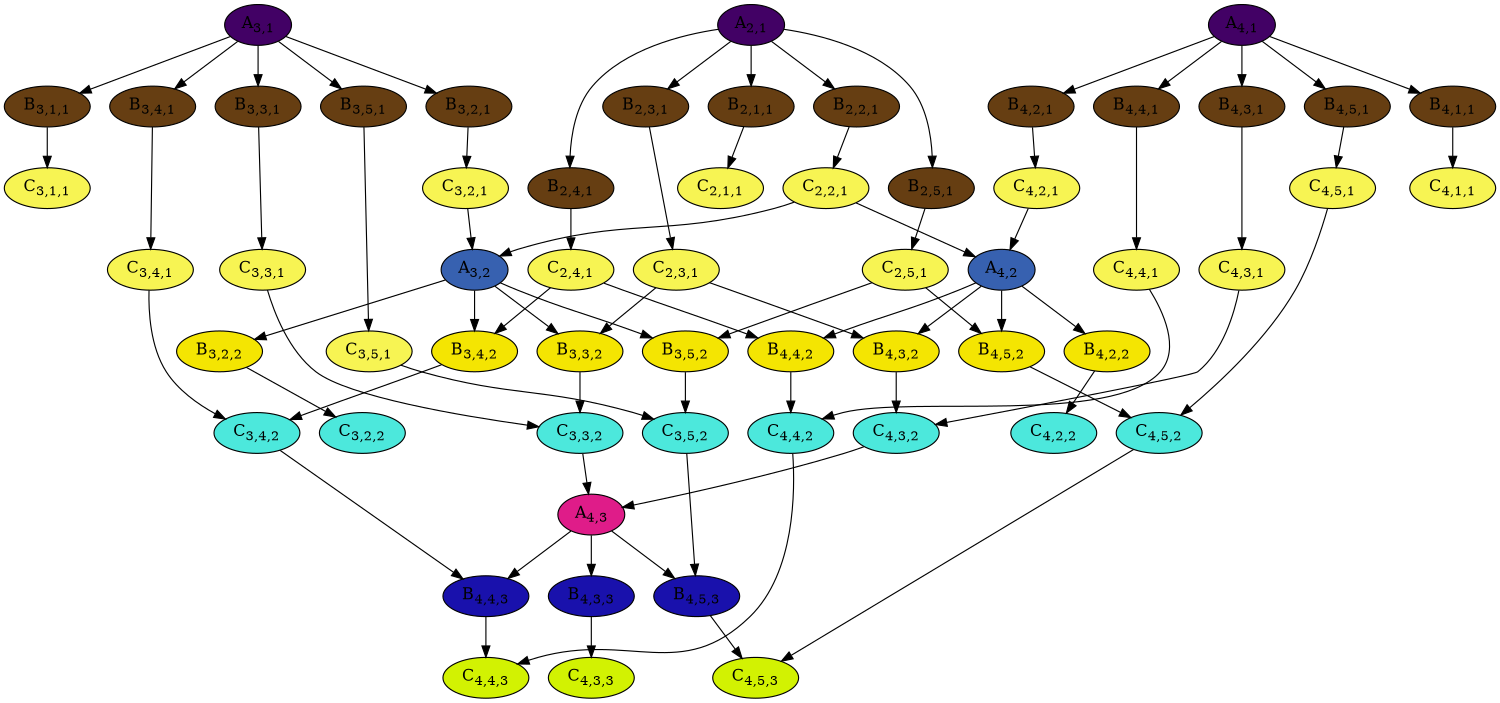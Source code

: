 digraph {
size="10,8"
A_2_1 -> B_2_1_1;
B_2_1_1 -> C_2_1_1;
A_2_1 -> B_2_2_1;
B_2_2_1 -> C_2_2_1;
A_2_1 -> B_2_3_1;
B_2_3_1 -> C_2_3_1;
A_2_1 -> B_2_4_1;
B_2_4_1 -> C_2_4_1;
A_2_1 -> B_2_5_1;
B_2_5_1 -> C_2_5_1;
A_3_1 -> B_3_1_1;
B_3_1_1 -> C_3_1_1;
A_3_1 -> B_3_2_1;
B_3_2_1 -> C_3_2_1;
A_3_1 -> B_3_3_1;
B_3_3_1 -> C_3_3_1;
A_3_1 -> B_3_4_1;
B_3_4_1 -> C_3_4_1;
A_3_1 -> B_3_5_1;
B_3_5_1 -> C_3_5_1;
A_4_1 -> B_4_1_1;
B_4_1_1 -> C_4_1_1;
A_4_1 -> B_4_2_1;
B_4_2_1 -> C_4_2_1;
A_4_1 -> B_4_3_1;
B_4_3_1 -> C_4_3_1;
A_4_1 -> B_4_4_1;
B_4_4_1 -> C_4_4_1;
A_4_1 -> B_4_5_1;
B_4_5_1 -> C_4_5_1;
A_3_2 -> B_3_2_2;
B_3_2_2 -> C_3_2_2;
A_3_2 -> B_3_3_2;
B_3_3_2 -> C_3_3_2;
A_3_2 -> B_3_4_2;
B_3_4_2 -> C_3_4_2;
A_3_2 -> B_3_5_2;
B_3_5_2 -> C_3_5_2;
A_4_2 -> B_4_2_2;
B_4_2_2 -> C_4_2_2;
A_4_2 -> B_4_3_2;
B_4_3_2 -> C_4_3_2;
A_4_2 -> B_4_4_2;
B_4_4_2 -> C_4_4_2;
A_4_2 -> B_4_5_2;
B_4_5_2 -> C_4_5_2;
A_4_3 -> B_4_3_3;
B_4_3_3 -> C_4_3_3;
A_4_3 -> B_4_4_3;
B_4_4_3 -> C_4_4_3;
A_4_3 -> B_4_5_3;
B_4_5_3 -> C_4_5_3;
C_2_3_1 -> B_3_3_2;
C_2_3_1 -> B_4_3_2;
C_2_4_1 -> B_3_4_2;
C_2_4_1 -> B_4_4_2;
C_2_5_1 -> B_3_5_2;
C_2_5_1 -> B_4_5_2;
C_3_4_2 -> B_4_4_3;
C_3_5_2 -> B_4_5_3;
C_3_3_1 -> C_3_3_2;
C_3_4_1 -> C_3_4_2;
C_3_5_1 -> C_3_5_2;
C_4_3_1 -> C_4_3_2;
C_4_4_1 -> C_4_4_2;
C_4_5_1 -> C_4_5_2;
C_4_4_2 -> C_4_4_3;
C_4_5_2 -> C_4_5_3;
C_2_2_1 -> A_3_2;
C_2_2_1 -> A_4_2;
C_3_2_1 -> A_3_2;
C_4_2_1 -> A_4_2;
C_3_3_2 -> A_4_3;
C_4_3_2 -> A_4_3;
A_2_1 [label=<A<sub>2,1</sub>>, fillcolor="#420165", style=filled];
C_2_1_1 [label=<C<sub>2,1,1</sub>>, fillcolor="#f7f453", style=filled];
B_2_1_1 [label=<B<sub>2,1,1</sub>>, fillcolor="#663e12", style=filled];
C_2_2_1 [label=<C<sub>2,2,1</sub>>, fillcolor="#f7f453", style=filled];
B_2_2_1 [label=<B<sub>2,2,1</sub>>, fillcolor="#663e12", style=filled];
C_2_3_1 [label=<C<sub>2,3,1</sub>>, fillcolor="#f7f453", style=filled];
B_2_3_1 [label=<B<sub>2,3,1</sub>>, fillcolor="#663e12", style=filled];
C_2_4_1 [label=<C<sub>2,4,1</sub>>, fillcolor="#f7f453", style=filled];
B_2_4_1 [label=<B<sub>2,4,1</sub>>, fillcolor="#663e12", style=filled];
C_2_5_1 [label=<C<sub>2,5,1</sub>>, fillcolor="#f7f453", style=filled];
B_2_5_1 [label=<B<sub>2,5,1</sub>>, fillcolor="#663e12", style=filled];
A_3_1 [label=<A<sub>3,1</sub>>, fillcolor="#420165", style=filled];
C_3_1_1 [label=<C<sub>3,1,1</sub>>, fillcolor="#f7f453", style=filled];
B_3_1_1 [label=<B<sub>3,1,1</sub>>, fillcolor="#663e12", style=filled];
C_3_2_1 [label=<C<sub>3,2,1</sub>>, fillcolor="#f7f453", style=filled];
B_3_2_1 [label=<B<sub>3,2,1</sub>>, fillcolor="#663e12", style=filled];
C_3_3_1 [label=<C<sub>3,3,1</sub>>, fillcolor="#f7f453", style=filled];
B_3_3_1 [label=<B<sub>3,3,1</sub>>, fillcolor="#663e12", style=filled];
C_3_4_1 [label=<C<sub>3,4,1</sub>>, fillcolor="#f7f453", style=filled];
B_3_4_1 [label=<B<sub>3,4,1</sub>>, fillcolor="#663e12", style=filled];
C_3_5_1 [label=<C<sub>3,5,1</sub>>, fillcolor="#f7f453", style=filled];
B_3_5_1 [label=<B<sub>3,5,1</sub>>, fillcolor="#663e12", style=filled];
A_4_1 [label=<A<sub>4,1</sub>>, fillcolor="#420165", style=filled];
C_4_1_1 [label=<C<sub>4,1,1</sub>>, fillcolor="#f7f453", style=filled];
B_4_1_1 [label=<B<sub>4,1,1</sub>>, fillcolor="#663e12", style=filled];
C_4_2_1 [label=<C<sub>4,2,1</sub>>, fillcolor="#f7f453", style=filled];
B_4_2_1 [label=<B<sub>4,2,1</sub>>, fillcolor="#663e12", style=filled];
C_4_3_1 [label=<C<sub>4,3,1</sub>>, fillcolor="#f7f453", style=filled];
B_4_3_1 [label=<B<sub>4,3,1</sub>>, fillcolor="#663e12", style=filled];
C_4_4_1 [label=<C<sub>4,4,1</sub>>, fillcolor="#f7f453", style=filled];
B_4_4_1 [label=<B<sub>4,4,1</sub>>, fillcolor="#663e12", style=filled];
C_4_5_1 [label=<C<sub>4,5,1</sub>>, fillcolor="#f7f453", style=filled];
B_4_5_1 [label=<B<sub>4,5,1</sub>>, fillcolor="#663e12", style=filled];
A_3_2 [label=<A<sub>3,2</sub>>, fillcolor="#3761b0", style=filled];
C_3_2_2 [label=<C<sub>3,2,2</sub>>, fillcolor="#4ce8dc", style=filled];
B_3_2_2 [label=<B<sub>3,2,2</sub>>, fillcolor="#f4e502", style=filled];
C_3_3_2 [label=<C<sub>3,3,2</sub>>, fillcolor="#4ce8dc", style=filled];
B_3_3_2 [label=<B<sub>3,3,2</sub>>, fillcolor="#f4e502", style=filled];
C_3_4_2 [label=<C<sub>3,4,2</sub>>, fillcolor="#4ce8dc", style=filled];
B_3_4_2 [label=<B<sub>3,4,2</sub>>, fillcolor="#f4e502", style=filled];
C_3_5_2 [label=<C<sub>3,5,2</sub>>, fillcolor="#4ce8dc", style=filled];
B_3_5_2 [label=<B<sub>3,5,2</sub>>, fillcolor="#f4e502", style=filled];
A_4_2 [label=<A<sub>4,2</sub>>, fillcolor="#3761b0", style=filled];
C_4_2_2 [label=<C<sub>4,2,2</sub>>, fillcolor="#4ce8dc", style=filled];
B_4_2_2 [label=<B<sub>4,2,2</sub>>, fillcolor="#f4e502", style=filled];
C_4_3_2 [label=<C<sub>4,3,2</sub>>, fillcolor="#4ce8dc", style=filled];
B_4_3_2 [label=<B<sub>4,3,2</sub>>, fillcolor="#f4e502", style=filled];
C_4_4_2 [label=<C<sub>4,4,2</sub>>, fillcolor="#4ce8dc", style=filled];
B_4_4_2 [label=<B<sub>4,4,2</sub>>, fillcolor="#f4e502", style=filled];
C_4_5_2 [label=<C<sub>4,5,2</sub>>, fillcolor="#4ce8dc", style=filled];
B_4_5_2 [label=<B<sub>4,5,2</sub>>, fillcolor="#f4e502", style=filled];
A_4_3 [label=<A<sub>4,3</sub>>, fillcolor="#df1c89", style=filled];
C_4_3_3 [label=<C<sub>4,3,3</sub>>, fillcolor="#d2f202", style=filled];
B_4_3_3 [label=<B<sub>4,3,3</sub>>, fillcolor="#1911ac", style=filled];
C_4_4_3 [label=<C<sub>4,4,3</sub>>, fillcolor="#d2f202", style=filled];
B_4_4_3 [label=<B<sub>4,4,3</sub>>, fillcolor="#1911ac", style=filled];
C_4_5_3 [label=<C<sub>4,5,3</sub>>, fillcolor="#d2f202", style=filled];
B_4_5_3 [label=<B<sub>4,5,3</sub>>, fillcolor="#1911ac", style=filled];
}
